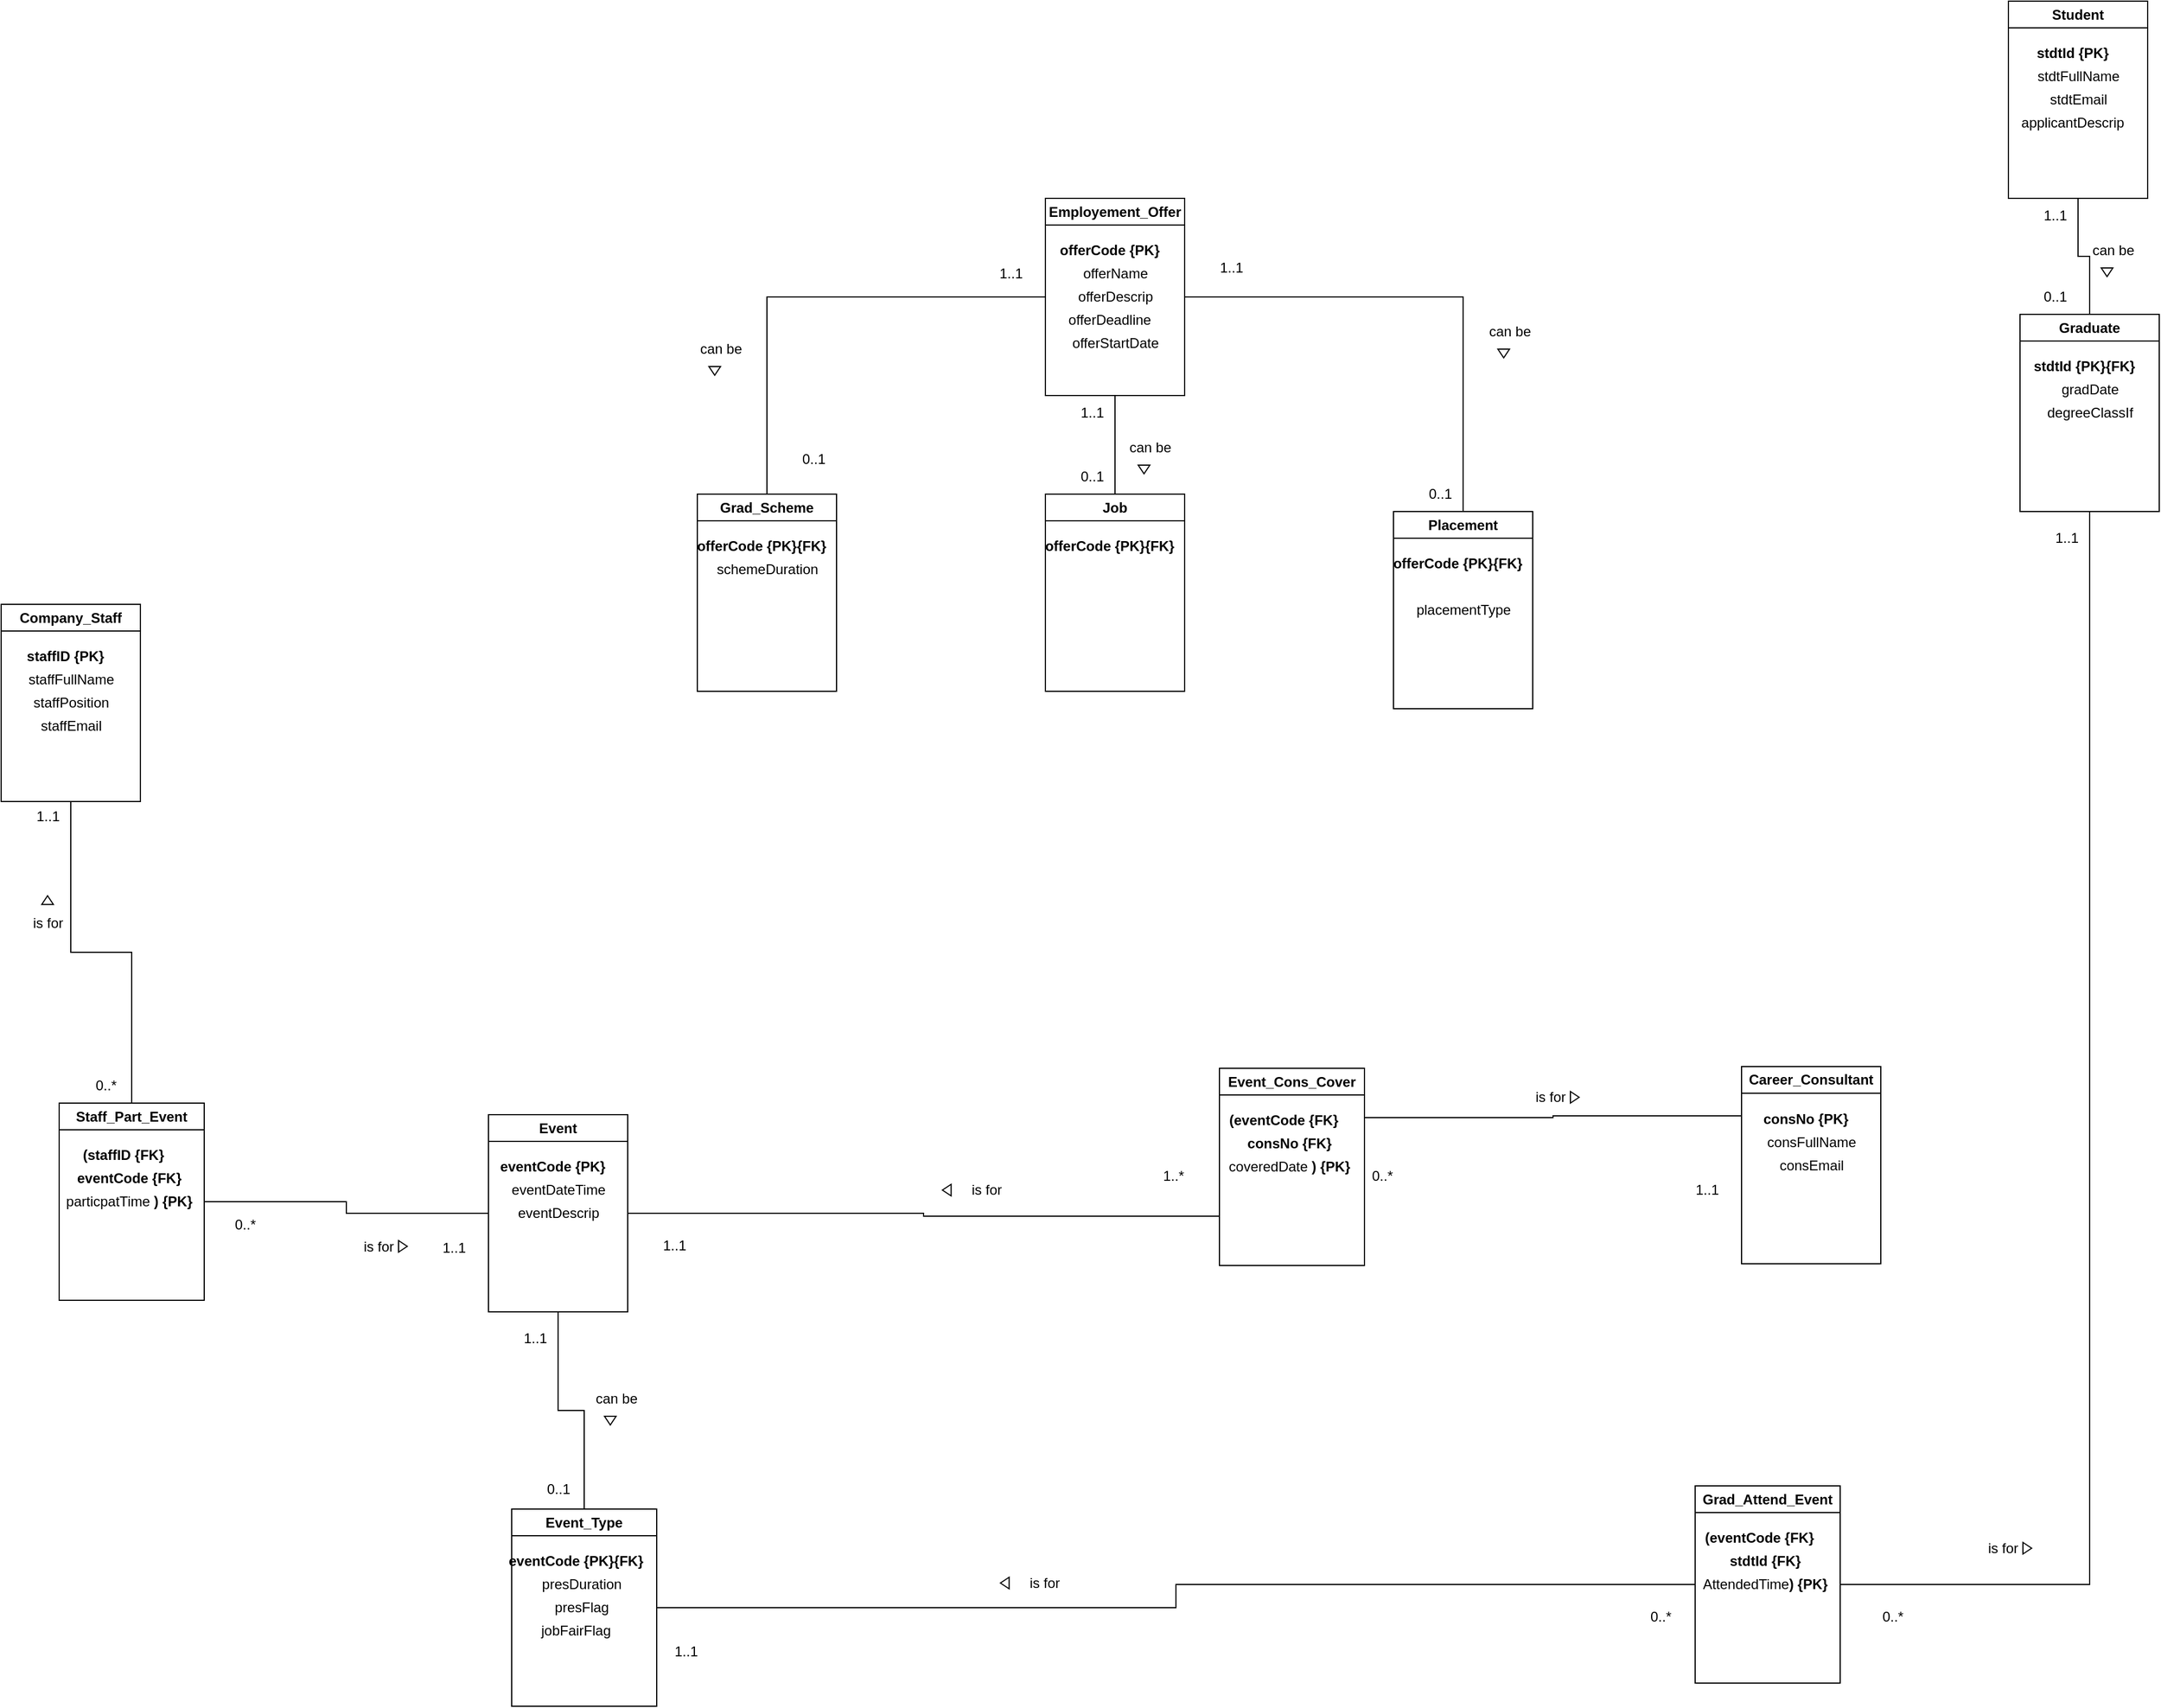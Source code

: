 <mxfile version="22.0.8" type="github">
  <diagram name="Page-1" id="ZAr_GPmGQVrzsvk-o8Pz">
    <mxGraphModel dx="3232" dy="817" grid="1" gridSize="10" guides="1" tooltips="1" connect="1" arrows="1" fold="1" page="1" pageScale="1" pageWidth="850" pageHeight="1100" math="0" shadow="0">
      <root>
        <mxCell id="0" />
        <mxCell id="1" parent="0" />
        <mxCell id="DEqithjVgVx6LrZr1O4x-13" style="edgeStyle=orthogonalEdgeStyle;rounded=0;orthogonalLoop=1;jettySize=auto;html=1;exitX=0.5;exitY=1;exitDx=0;exitDy=0;entryX=0.5;entryY=0;entryDx=0;entryDy=0;endArrow=none;endFill=0;jumpStyle=arc;" edge="1" parent="1" source="DEqithjVgVx6LrZr1O4x-1" target="DEqithjVgVx6LrZr1O4x-8">
          <mxGeometry relative="1" as="geometry" />
        </mxCell>
        <mxCell id="DEqithjVgVx6LrZr1O4x-1" value="Student" style="swimlane;whiteSpace=wrap;html=1;" vertex="1" parent="1">
          <mxGeometry x="690" y="40" width="120" height="170" as="geometry" />
        </mxCell>
        <mxCell id="DEqithjVgVx6LrZr1O4x-2" value="&lt;b&gt;stdtId {PK}&lt;/b&gt;" style="text;html=1;align=center;verticalAlign=middle;resizable=0;points=[];autosize=1;strokeColor=none;fillColor=none;" vertex="1" parent="DEqithjVgVx6LrZr1O4x-1">
          <mxGeometry x="10" y="30" width="90" height="30" as="geometry" />
        </mxCell>
        <mxCell id="DEqithjVgVx6LrZr1O4x-3" value="stdtFullName" style="text;html=1;align=center;verticalAlign=middle;resizable=0;points=[];autosize=1;strokeColor=none;fillColor=none;" vertex="1" parent="DEqithjVgVx6LrZr1O4x-1">
          <mxGeometry x="15" y="50" width="90" height="30" as="geometry" />
        </mxCell>
        <mxCell id="DEqithjVgVx6LrZr1O4x-4" value="stdtEmail" style="text;html=1;align=center;verticalAlign=middle;resizable=0;points=[];autosize=1;strokeColor=none;fillColor=none;" vertex="1" parent="DEqithjVgVx6LrZr1O4x-1">
          <mxGeometry x="25" y="70" width="70" height="30" as="geometry" />
        </mxCell>
        <mxCell id="DEqithjVgVx6LrZr1O4x-5" value="applicantDescrip" style="text;html=1;align=center;verticalAlign=middle;resizable=0;points=[];autosize=1;strokeColor=none;fillColor=none;" vertex="1" parent="DEqithjVgVx6LrZr1O4x-1">
          <mxGeometry y="90" width="110" height="30" as="geometry" />
        </mxCell>
        <mxCell id="DEqithjVgVx6LrZr1O4x-8" value="Graduate" style="swimlane;whiteSpace=wrap;html=1;" vertex="1" parent="1">
          <mxGeometry x="700" y="310" width="120" height="170" as="geometry" />
        </mxCell>
        <mxCell id="DEqithjVgVx6LrZr1O4x-9" value="&lt;b&gt;stdtId {PK}{FK}&lt;/b&gt;" style="text;html=1;align=center;verticalAlign=middle;resizable=0;points=[];autosize=1;strokeColor=none;fillColor=none;" vertex="1" parent="DEqithjVgVx6LrZr1O4x-8">
          <mxGeometry y="30" width="110" height="30" as="geometry" />
        </mxCell>
        <mxCell id="DEqithjVgVx6LrZr1O4x-10" value="gradDate" style="text;html=1;align=center;verticalAlign=middle;resizable=0;points=[];autosize=1;strokeColor=none;fillColor=none;" vertex="1" parent="DEqithjVgVx6LrZr1O4x-8">
          <mxGeometry x="25" y="50" width="70" height="30" as="geometry" />
        </mxCell>
        <mxCell id="DEqithjVgVx6LrZr1O4x-11" value="degreeClassIf" style="text;html=1;align=center;verticalAlign=middle;resizable=0;points=[];autosize=1;strokeColor=none;fillColor=none;" vertex="1" parent="DEqithjVgVx6LrZr1O4x-8">
          <mxGeometry x="10" y="70" width="100" height="30" as="geometry" />
        </mxCell>
        <mxCell id="DEqithjVgVx6LrZr1O4x-14" value="" style="triangle;whiteSpace=wrap;html=1;direction=south;" vertex="1" parent="1">
          <mxGeometry x="770" y="270" width="10" height="7.5" as="geometry" />
        </mxCell>
        <mxCell id="DEqithjVgVx6LrZr1O4x-15" value="can be" style="text;html=1;align=center;verticalAlign=middle;resizable=0;points=[];autosize=1;strokeColor=none;fillColor=none;rotation=0;" vertex="1" parent="1">
          <mxGeometry x="750" y="240" width="60" height="30" as="geometry" />
        </mxCell>
        <mxCell id="DEqithjVgVx6LrZr1O4x-17" value="1..1" style="text;html=1;align=center;verticalAlign=middle;resizable=0;points=[];autosize=1;strokeColor=none;fillColor=none;" vertex="1" parent="1">
          <mxGeometry x="710" y="210" width="40" height="30" as="geometry" />
        </mxCell>
        <mxCell id="DEqithjVgVx6LrZr1O4x-18" value="0..1" style="text;html=1;align=center;verticalAlign=middle;resizable=0;points=[];autosize=1;strokeColor=none;fillColor=none;" vertex="1" parent="1">
          <mxGeometry x="710" y="280" width="40" height="30" as="geometry" />
        </mxCell>
        <mxCell id="DEqithjVgVx6LrZr1O4x-39" style="edgeStyle=orthogonalEdgeStyle;rounded=0;orthogonalLoop=1;jettySize=auto;html=1;exitX=0;exitY=0.5;exitDx=0;exitDy=0;entryX=0.5;entryY=0;entryDx=0;entryDy=0;endArrow=none;endFill=0;jumpStyle=arc;" edge="1" parent="1" source="DEqithjVgVx6LrZr1O4x-19" target="DEqithjVgVx6LrZr1O4x-24">
          <mxGeometry relative="1" as="geometry" />
        </mxCell>
        <mxCell id="DEqithjVgVx6LrZr1O4x-40" style="edgeStyle=orthogonalEdgeStyle;rounded=0;orthogonalLoop=1;jettySize=auto;html=1;exitX=0.5;exitY=1;exitDx=0;exitDy=0;entryX=0.5;entryY=0;entryDx=0;entryDy=0;endArrow=none;endFill=0;jumpStyle=arc;" edge="1" parent="1" source="DEqithjVgVx6LrZr1O4x-19" target="DEqithjVgVx6LrZr1O4x-29">
          <mxGeometry relative="1" as="geometry" />
        </mxCell>
        <mxCell id="DEqithjVgVx6LrZr1O4x-41" style="edgeStyle=orthogonalEdgeStyle;rounded=0;orthogonalLoop=1;jettySize=auto;html=1;exitX=1;exitY=0.5;exitDx=0;exitDy=0;entryX=0.5;entryY=0;entryDx=0;entryDy=0;endArrow=none;endFill=0;jumpStyle=arc;" edge="1" parent="1" source="DEqithjVgVx6LrZr1O4x-19" target="DEqithjVgVx6LrZr1O4x-34">
          <mxGeometry relative="1" as="geometry" />
        </mxCell>
        <mxCell id="DEqithjVgVx6LrZr1O4x-19" value="Employement_Offer" style="swimlane;whiteSpace=wrap;html=1;" vertex="1" parent="1">
          <mxGeometry x="-140" y="210" width="120" height="170" as="geometry" />
        </mxCell>
        <mxCell id="DEqithjVgVx6LrZr1O4x-20" value="&lt;b&gt;offerCode {PK}&lt;/b&gt;" style="text;html=1;align=center;verticalAlign=middle;resizable=0;points=[];autosize=1;strokeColor=none;fillColor=none;" vertex="1" parent="DEqithjVgVx6LrZr1O4x-19">
          <mxGeometry y="30" width="110" height="30" as="geometry" />
        </mxCell>
        <mxCell id="DEqithjVgVx6LrZr1O4x-21" value="offerName" style="text;html=1;align=center;verticalAlign=middle;resizable=0;points=[];autosize=1;strokeColor=none;fillColor=none;" vertex="1" parent="DEqithjVgVx6LrZr1O4x-19">
          <mxGeometry x="20" y="50" width="80" height="30" as="geometry" />
        </mxCell>
        <mxCell id="DEqithjVgVx6LrZr1O4x-22" value="offerDescrip" style="text;html=1;align=center;verticalAlign=middle;resizable=0;points=[];autosize=1;strokeColor=none;fillColor=none;" vertex="1" parent="DEqithjVgVx6LrZr1O4x-19">
          <mxGeometry x="15" y="70" width="90" height="30" as="geometry" />
        </mxCell>
        <mxCell id="DEqithjVgVx6LrZr1O4x-23" value="offerDeadline" style="text;html=1;align=center;verticalAlign=middle;resizable=0;points=[];autosize=1;strokeColor=none;fillColor=none;" vertex="1" parent="DEqithjVgVx6LrZr1O4x-19">
          <mxGeometry x="10" y="90" width="90" height="30" as="geometry" />
        </mxCell>
        <mxCell id="DEqithjVgVx6LrZr1O4x-42" value="offerStartDate" style="text;html=1;align=center;verticalAlign=middle;resizable=0;points=[];autosize=1;strokeColor=none;fillColor=none;" vertex="1" parent="DEqithjVgVx6LrZr1O4x-19">
          <mxGeometry x="10" y="110" width="100" height="30" as="geometry" />
        </mxCell>
        <mxCell id="DEqithjVgVx6LrZr1O4x-24" value="Grad_Scheme" style="swimlane;whiteSpace=wrap;html=1;" vertex="1" parent="1">
          <mxGeometry x="-440" y="465" width="120" height="170" as="geometry" />
        </mxCell>
        <mxCell id="DEqithjVgVx6LrZr1O4x-25" value="&lt;b style=&quot;border-color: var(--border-color);&quot;&gt;offerCode {PK}{FK}&lt;/b&gt;" style="text;html=1;align=center;verticalAlign=middle;resizable=0;points=[];autosize=1;strokeColor=none;fillColor=none;" vertex="1" parent="DEqithjVgVx6LrZr1O4x-24">
          <mxGeometry x="-10" y="30" width="130" height="30" as="geometry" />
        </mxCell>
        <mxCell id="DEqithjVgVx6LrZr1O4x-26" value="schemeDuration" style="text;html=1;align=center;verticalAlign=middle;resizable=0;points=[];autosize=1;strokeColor=none;fillColor=none;" vertex="1" parent="DEqithjVgVx6LrZr1O4x-24">
          <mxGeometry x="5" y="50" width="110" height="30" as="geometry" />
        </mxCell>
        <mxCell id="DEqithjVgVx6LrZr1O4x-29" value="Job" style="swimlane;whiteSpace=wrap;html=1;" vertex="1" parent="1">
          <mxGeometry x="-140" y="465" width="120" height="170" as="geometry" />
        </mxCell>
        <mxCell id="DEqithjVgVx6LrZr1O4x-30" value="&lt;b style=&quot;border-color: var(--border-color);&quot;&gt;offerCode {PK}{FK}&lt;/b&gt;" style="text;html=1;align=center;verticalAlign=middle;resizable=0;points=[];autosize=1;strokeColor=none;fillColor=none;" vertex="1" parent="DEqithjVgVx6LrZr1O4x-29">
          <mxGeometry x="-10" y="30" width="130" height="30" as="geometry" />
        </mxCell>
        <mxCell id="DEqithjVgVx6LrZr1O4x-34" value="Placement" style="swimlane;whiteSpace=wrap;html=1;" vertex="1" parent="1">
          <mxGeometry x="160" y="480" width="120" height="170" as="geometry" />
        </mxCell>
        <mxCell id="DEqithjVgVx6LrZr1O4x-35" value="&lt;b style=&quot;border-color: var(--border-color);&quot;&gt;offerCode {PK}{FK}&lt;/b&gt;" style="text;html=1;align=center;verticalAlign=middle;resizable=0;points=[];autosize=1;strokeColor=none;fillColor=none;" vertex="1" parent="DEqithjVgVx6LrZr1O4x-34">
          <mxGeometry x="-10" y="30" width="130" height="30" as="geometry" />
        </mxCell>
        <mxCell id="DEqithjVgVx6LrZr1O4x-37" value="placementType" style="text;html=1;align=center;verticalAlign=middle;resizable=0;points=[];autosize=1;strokeColor=none;fillColor=none;" vertex="1" parent="DEqithjVgVx6LrZr1O4x-34">
          <mxGeometry x="10" y="70" width="100" height="30" as="geometry" />
        </mxCell>
        <mxCell id="DEqithjVgVx6LrZr1O4x-43" value="" style="triangle;whiteSpace=wrap;html=1;direction=south;" vertex="1" parent="1">
          <mxGeometry x="250" y="340" width="10" height="7.5" as="geometry" />
        </mxCell>
        <mxCell id="DEqithjVgVx6LrZr1O4x-44" value="can be" style="text;html=1;align=center;verticalAlign=middle;resizable=0;points=[];autosize=1;strokeColor=none;fillColor=none;rotation=0;" vertex="1" parent="1">
          <mxGeometry x="230" y="310" width="60" height="30" as="geometry" />
        </mxCell>
        <mxCell id="DEqithjVgVx6LrZr1O4x-45" value="" style="triangle;whiteSpace=wrap;html=1;direction=south;" vertex="1" parent="1">
          <mxGeometry x="-430" y="355" width="10" height="7.5" as="geometry" />
        </mxCell>
        <mxCell id="DEqithjVgVx6LrZr1O4x-46" value="can be" style="text;html=1;align=center;verticalAlign=middle;resizable=0;points=[];autosize=1;strokeColor=none;fillColor=none;rotation=0;" vertex="1" parent="1">
          <mxGeometry x="-450" y="325" width="60" height="30" as="geometry" />
        </mxCell>
        <mxCell id="DEqithjVgVx6LrZr1O4x-47" value="" style="triangle;whiteSpace=wrap;html=1;direction=south;" vertex="1" parent="1">
          <mxGeometry x="-60" y="440" width="10" height="7.5" as="geometry" />
        </mxCell>
        <mxCell id="DEqithjVgVx6LrZr1O4x-48" value="can be" style="text;html=1;align=center;verticalAlign=middle;resizable=0;points=[];autosize=1;strokeColor=none;fillColor=none;rotation=0;" vertex="1" parent="1">
          <mxGeometry x="-80" y="410" width="60" height="30" as="geometry" />
        </mxCell>
        <mxCell id="DEqithjVgVx6LrZr1O4x-49" value="1..1" style="text;html=1;align=center;verticalAlign=middle;resizable=0;points=[];autosize=1;strokeColor=none;fillColor=none;" vertex="1" parent="1">
          <mxGeometry y="255" width="40" height="30" as="geometry" />
        </mxCell>
        <mxCell id="DEqithjVgVx6LrZr1O4x-50" value="0..1" style="text;html=1;align=center;verticalAlign=middle;resizable=0;points=[];autosize=1;strokeColor=none;fillColor=none;" vertex="1" parent="1">
          <mxGeometry x="180" y="450" width="40" height="30" as="geometry" />
        </mxCell>
        <mxCell id="DEqithjVgVx6LrZr1O4x-51" value="0..1" style="text;html=1;align=center;verticalAlign=middle;resizable=0;points=[];autosize=1;strokeColor=none;fillColor=none;" vertex="1" parent="1">
          <mxGeometry x="-120" y="435" width="40" height="30" as="geometry" />
        </mxCell>
        <mxCell id="DEqithjVgVx6LrZr1O4x-53" value="1..1" style="text;html=1;align=center;verticalAlign=middle;resizable=0;points=[];autosize=1;strokeColor=none;fillColor=none;" vertex="1" parent="1">
          <mxGeometry x="-120" y="380" width="40" height="30" as="geometry" />
        </mxCell>
        <mxCell id="DEqithjVgVx6LrZr1O4x-54" value="0..1" style="text;html=1;align=center;verticalAlign=middle;resizable=0;points=[];autosize=1;strokeColor=none;fillColor=none;" vertex="1" parent="1">
          <mxGeometry x="-360" y="420" width="40" height="30" as="geometry" />
        </mxCell>
        <mxCell id="DEqithjVgVx6LrZr1O4x-55" value="1..1" style="text;html=1;align=center;verticalAlign=middle;resizable=0;points=[];autosize=1;strokeColor=none;fillColor=none;" vertex="1" parent="1">
          <mxGeometry x="-190" y="260" width="40" height="30" as="geometry" />
        </mxCell>
        <mxCell id="DEqithjVgVx6LrZr1O4x-74" style="edgeStyle=orthogonalEdgeStyle;rounded=0;orthogonalLoop=1;jettySize=auto;html=1;exitX=0.5;exitY=1;exitDx=0;exitDy=0;jumpStyle=arc;endArrow=none;endFill=0;" edge="1" parent="1" source="DEqithjVgVx6LrZr1O4x-56" target="DEqithjVgVx6LrZr1O4x-68">
          <mxGeometry relative="1" as="geometry" />
        </mxCell>
        <mxCell id="DEqithjVgVx6LrZr1O4x-127" style="edgeStyle=orthogonalEdgeStyle;rounded=0;orthogonalLoop=1;jettySize=auto;html=1;exitX=1;exitY=0.5;exitDx=0;exitDy=0;entryX=0;entryY=0.75;entryDx=0;entryDy=0;endArrow=none;endFill=0;jumpStyle=arc;" edge="1" parent="1" source="DEqithjVgVx6LrZr1O4x-56" target="DEqithjVgVx6LrZr1O4x-119">
          <mxGeometry relative="1" as="geometry" />
        </mxCell>
        <mxCell id="DEqithjVgVx6LrZr1O4x-56" value="Event" style="swimlane;whiteSpace=wrap;html=1;" vertex="1" parent="1">
          <mxGeometry x="-620" y="1000" width="120" height="170" as="geometry" />
        </mxCell>
        <mxCell id="DEqithjVgVx6LrZr1O4x-57" value="&lt;b&gt;eventCode {PK}&lt;/b&gt;" style="text;html=1;align=center;verticalAlign=middle;resizable=0;points=[];autosize=1;strokeColor=none;fillColor=none;" vertex="1" parent="DEqithjVgVx6LrZr1O4x-56">
          <mxGeometry y="30" width="110" height="30" as="geometry" />
        </mxCell>
        <mxCell id="DEqithjVgVx6LrZr1O4x-58" value="eventDateTime" style="text;html=1;align=center;verticalAlign=middle;resizable=0;points=[];autosize=1;strokeColor=none;fillColor=none;" vertex="1" parent="DEqithjVgVx6LrZr1O4x-56">
          <mxGeometry x="10" y="50" width="100" height="30" as="geometry" />
        </mxCell>
        <mxCell id="DEqithjVgVx6LrZr1O4x-59" value="eventDescrip" style="text;html=1;align=center;verticalAlign=middle;resizable=0;points=[];autosize=1;strokeColor=none;fillColor=none;" vertex="1" parent="DEqithjVgVx6LrZr1O4x-56">
          <mxGeometry x="15" y="70" width="90" height="30" as="geometry" />
        </mxCell>
        <mxCell id="DEqithjVgVx6LrZr1O4x-85" style="edgeStyle=orthogonalEdgeStyle;rounded=0;orthogonalLoop=1;jettySize=auto;html=1;exitX=1;exitY=0.5;exitDx=0;exitDy=0;entryX=0;entryY=0.5;entryDx=0;entryDy=0;endArrow=none;endFill=0;jumpStyle=arc;" edge="1" parent="1" source="DEqithjVgVx6LrZr1O4x-68" target="DEqithjVgVx6LrZr1O4x-79">
          <mxGeometry relative="1" as="geometry" />
        </mxCell>
        <mxCell id="DEqithjVgVx6LrZr1O4x-68" value="Event_Type" style="swimlane;whiteSpace=wrap;html=1;" vertex="1" parent="1">
          <mxGeometry x="-600" y="1340" width="125" height="170" as="geometry" />
        </mxCell>
        <mxCell id="DEqithjVgVx6LrZr1O4x-69" value="&lt;b&gt;eventCode {PK}{FK}&lt;/b&gt;" style="text;html=1;align=center;verticalAlign=middle;resizable=0;points=[];autosize=1;strokeColor=none;fillColor=none;" vertex="1" parent="DEqithjVgVx6LrZr1O4x-68">
          <mxGeometry x="-15" y="30" width="140" height="30" as="geometry" />
        </mxCell>
        <mxCell id="DEqithjVgVx6LrZr1O4x-70" value="presDuration" style="text;html=1;align=center;verticalAlign=middle;resizable=0;points=[];autosize=1;strokeColor=none;fillColor=none;" vertex="1" parent="DEqithjVgVx6LrZr1O4x-68">
          <mxGeometry x="15" y="50" width="90" height="30" as="geometry" />
        </mxCell>
        <mxCell id="DEqithjVgVx6LrZr1O4x-71" value="presFlag" style="text;html=1;align=center;verticalAlign=middle;resizable=0;points=[];autosize=1;strokeColor=none;fillColor=none;" vertex="1" parent="DEqithjVgVx6LrZr1O4x-68">
          <mxGeometry x="25" y="70" width="70" height="30" as="geometry" />
        </mxCell>
        <mxCell id="DEqithjVgVx6LrZr1O4x-72" value="jobFairFlag" style="text;html=1;align=center;verticalAlign=middle;resizable=0;points=[];autosize=1;strokeColor=none;fillColor=none;" vertex="1" parent="DEqithjVgVx6LrZr1O4x-68">
          <mxGeometry x="15" y="90" width="80" height="30" as="geometry" />
        </mxCell>
        <mxCell id="DEqithjVgVx6LrZr1O4x-75" value="" style="triangle;whiteSpace=wrap;html=1;direction=south;" vertex="1" parent="1">
          <mxGeometry x="-520" y="1260" width="10" height="7.5" as="geometry" />
        </mxCell>
        <mxCell id="DEqithjVgVx6LrZr1O4x-76" value="can be" style="text;html=1;align=center;verticalAlign=middle;resizable=0;points=[];autosize=1;strokeColor=none;fillColor=none;rotation=0;" vertex="1" parent="1">
          <mxGeometry x="-540" y="1230" width="60" height="30" as="geometry" />
        </mxCell>
        <mxCell id="DEqithjVgVx6LrZr1O4x-77" value="1..1" style="text;html=1;align=center;verticalAlign=middle;resizable=0;points=[];autosize=1;strokeColor=none;fillColor=none;" vertex="1" parent="1">
          <mxGeometry x="-600" y="1178" width="40" height="30" as="geometry" />
        </mxCell>
        <mxCell id="DEqithjVgVx6LrZr1O4x-78" value="0..1" style="text;html=1;align=center;verticalAlign=middle;resizable=0;points=[];autosize=1;strokeColor=none;fillColor=none;" vertex="1" parent="1">
          <mxGeometry x="-580" y="1308" width="40" height="30" as="geometry" />
        </mxCell>
        <mxCell id="DEqithjVgVx6LrZr1O4x-84" style="edgeStyle=orthogonalEdgeStyle;rounded=0;orthogonalLoop=1;jettySize=auto;html=1;entryX=0.5;entryY=1;entryDx=0;entryDy=0;endArrow=none;endFill=0;jumpStyle=arc;" edge="1" parent="1" source="DEqithjVgVx6LrZr1O4x-79" target="DEqithjVgVx6LrZr1O4x-8">
          <mxGeometry relative="1" as="geometry" />
        </mxCell>
        <mxCell id="DEqithjVgVx6LrZr1O4x-79" value="Grad_Attend_Event" style="swimlane;whiteSpace=wrap;html=1;" vertex="1" parent="1">
          <mxGeometry x="420" y="1320" width="125" height="170" as="geometry" />
        </mxCell>
        <mxCell id="DEqithjVgVx6LrZr1O4x-80" value="&lt;b&gt;(eventCode {FK}&lt;/b&gt;" style="text;html=1;align=center;verticalAlign=middle;resizable=0;points=[];autosize=1;strokeColor=none;fillColor=none;" vertex="1" parent="DEqithjVgVx6LrZr1O4x-79">
          <mxGeometry x="-5" y="30" width="120" height="30" as="geometry" />
        </mxCell>
        <mxCell id="DEqithjVgVx6LrZr1O4x-81" value="&lt;b style=&quot;border-color: var(--border-color);&quot;&gt;stdtId {FK}&lt;/b&gt;" style="text;html=1;align=center;verticalAlign=middle;resizable=0;points=[];autosize=1;strokeColor=none;fillColor=none;" vertex="1" parent="DEqithjVgVx6LrZr1O4x-79">
          <mxGeometry x="20" y="50" width="80" height="30" as="geometry" />
        </mxCell>
        <mxCell id="DEqithjVgVx6LrZr1O4x-82" value="AttendedTime&lt;b&gt;) {PK}&lt;/b&gt;" style="text;html=1;align=center;verticalAlign=middle;resizable=0;points=[];autosize=1;strokeColor=none;fillColor=none;" vertex="1" parent="DEqithjVgVx6LrZr1O4x-79">
          <mxGeometry x="-5" y="70" width="130" height="30" as="geometry" />
        </mxCell>
        <mxCell id="DEqithjVgVx6LrZr1O4x-86" value="1..1" style="text;html=1;align=center;verticalAlign=middle;resizable=0;points=[];autosize=1;strokeColor=none;fillColor=none;" vertex="1" parent="1">
          <mxGeometry x="-470" y="1448" width="40" height="30" as="geometry" />
        </mxCell>
        <mxCell id="DEqithjVgVx6LrZr1O4x-87" value="0..*" style="text;html=1;align=center;verticalAlign=middle;resizable=0;points=[];autosize=1;strokeColor=none;fillColor=none;" vertex="1" parent="1">
          <mxGeometry x="370" y="1418" width="40" height="30" as="geometry" />
        </mxCell>
        <mxCell id="DEqithjVgVx6LrZr1O4x-88" value="0..*" style="text;html=1;align=center;verticalAlign=middle;resizable=0;points=[];autosize=1;strokeColor=none;fillColor=none;" vertex="1" parent="1">
          <mxGeometry x="570" y="1418" width="40" height="30" as="geometry" />
        </mxCell>
        <mxCell id="DEqithjVgVx6LrZr1O4x-89" value="1..1" style="text;html=1;align=center;verticalAlign=middle;resizable=0;points=[];autosize=1;strokeColor=none;fillColor=none;" vertex="1" parent="1">
          <mxGeometry x="720" y="488" width="40" height="30" as="geometry" />
        </mxCell>
        <mxCell id="DEqithjVgVx6LrZr1O4x-90" value="" style="triangle;whiteSpace=wrap;html=1;direction=west;" vertex="1" parent="1">
          <mxGeometry x="-178.75" y="1398.75" width="7.5" height="10" as="geometry" />
        </mxCell>
        <mxCell id="DEqithjVgVx6LrZr1O4x-91" value="is for" style="text;html=1;align=center;verticalAlign=middle;resizable=0;points=[];autosize=1;strokeColor=none;fillColor=none;rotation=0;" vertex="1" parent="1">
          <mxGeometry x="-166.25" y="1388.75" width="50" height="30" as="geometry" />
        </mxCell>
        <mxCell id="DEqithjVgVx6LrZr1O4x-92" value="is for" style="text;html=1;align=center;verticalAlign=middle;resizable=0;points=[];autosize=1;strokeColor=none;fillColor=none;rotation=0;" vertex="1" parent="1">
          <mxGeometry x="660" y="1358.75" width="50" height="30" as="geometry" />
        </mxCell>
        <mxCell id="DEqithjVgVx6LrZr1O4x-93" value="" style="triangle;whiteSpace=wrap;html=1;direction=east;" vertex="1" parent="1">
          <mxGeometry x="702.5" y="1368.75" width="7.5" height="10" as="geometry" />
        </mxCell>
        <mxCell id="DEqithjVgVx6LrZr1O4x-94" value="Company_Staff" style="swimlane;whiteSpace=wrap;html=1;" vertex="1" parent="1">
          <mxGeometry x="-1040" y="560" width="120" height="170" as="geometry" />
        </mxCell>
        <mxCell id="DEqithjVgVx6LrZr1O4x-95" value="&lt;b&gt;staffID {PK}&lt;/b&gt;" style="text;html=1;align=center;verticalAlign=middle;resizable=0;points=[];autosize=1;strokeColor=none;fillColor=none;" vertex="1" parent="DEqithjVgVx6LrZr1O4x-94">
          <mxGeometry x="10" y="30" width="90" height="30" as="geometry" />
        </mxCell>
        <mxCell id="DEqithjVgVx6LrZr1O4x-96" value="staffFullName" style="text;html=1;align=center;verticalAlign=middle;resizable=0;points=[];autosize=1;strokeColor=none;fillColor=none;" vertex="1" parent="DEqithjVgVx6LrZr1O4x-94">
          <mxGeometry x="10" y="50" width="100" height="30" as="geometry" />
        </mxCell>
        <mxCell id="DEqithjVgVx6LrZr1O4x-97" value="staffPosition" style="text;html=1;align=center;verticalAlign=middle;resizable=0;points=[];autosize=1;strokeColor=none;fillColor=none;" vertex="1" parent="DEqithjVgVx6LrZr1O4x-94">
          <mxGeometry x="15" y="70" width="90" height="30" as="geometry" />
        </mxCell>
        <mxCell id="DEqithjVgVx6LrZr1O4x-98" value="staffEmail" style="text;html=1;align=center;verticalAlign=middle;resizable=0;points=[];autosize=1;strokeColor=none;fillColor=none;" vertex="1" parent="DEqithjVgVx6LrZr1O4x-94">
          <mxGeometry x="20" y="90" width="80" height="30" as="geometry" />
        </mxCell>
        <mxCell id="DEqithjVgVx6LrZr1O4x-104" style="edgeStyle=orthogonalEdgeStyle;rounded=0;orthogonalLoop=1;jettySize=auto;html=1;exitX=0.5;exitY=0;exitDx=0;exitDy=0;entryX=0.5;entryY=1;entryDx=0;entryDy=0;endArrow=none;endFill=0;jumpStyle=arc;" edge="1" parent="1" source="DEqithjVgVx6LrZr1O4x-99" target="DEqithjVgVx6LrZr1O4x-94">
          <mxGeometry relative="1" as="geometry" />
        </mxCell>
        <mxCell id="DEqithjVgVx6LrZr1O4x-99" value="Staff_Part_Event" style="swimlane;whiteSpace=wrap;html=1;startSize=23;" vertex="1" parent="1">
          <mxGeometry x="-990" y="990" width="125" height="170" as="geometry" />
        </mxCell>
        <mxCell id="DEqithjVgVx6LrZr1O4x-100" value="&lt;b&gt;(staffID {FK}&lt;/b&gt;" style="text;html=1;align=center;verticalAlign=middle;resizable=0;points=[];autosize=1;strokeColor=none;fillColor=none;" vertex="1" parent="DEqithjVgVx6LrZr1O4x-99">
          <mxGeometry x="10" y="30" width="90" height="30" as="geometry" />
        </mxCell>
        <mxCell id="DEqithjVgVx6LrZr1O4x-101" value="&lt;b&gt;eventCode {FK}&lt;/b&gt;" style="text;html=1;align=center;verticalAlign=middle;resizable=0;points=[];autosize=1;strokeColor=none;fillColor=none;" vertex="1" parent="DEqithjVgVx6LrZr1O4x-99">
          <mxGeometry x="5" y="50" width="110" height="30" as="geometry" />
        </mxCell>
        <mxCell id="DEqithjVgVx6LrZr1O4x-102" value="particpatTime &lt;b&gt;) {PK}&lt;/b&gt;" style="text;html=1;align=center;verticalAlign=middle;resizable=0;points=[];autosize=1;strokeColor=none;fillColor=none;" vertex="1" parent="DEqithjVgVx6LrZr1O4x-99">
          <mxGeometry x="-5" y="70" width="130" height="30" as="geometry" />
        </mxCell>
        <mxCell id="DEqithjVgVx6LrZr1O4x-105" style="edgeStyle=orthogonalEdgeStyle;rounded=0;orthogonalLoop=1;jettySize=auto;html=1;entryX=0;entryY=0.5;entryDx=0;entryDy=0;endArrow=none;endFill=0;jumpStyle=arc;" edge="1" parent="1" source="DEqithjVgVx6LrZr1O4x-102" target="DEqithjVgVx6LrZr1O4x-56">
          <mxGeometry relative="1" as="geometry" />
        </mxCell>
        <mxCell id="DEqithjVgVx6LrZr1O4x-106" value="1..1" style="text;html=1;align=center;verticalAlign=middle;resizable=0;points=[];autosize=1;strokeColor=none;fillColor=none;" vertex="1" parent="1">
          <mxGeometry x="-1020" y="728" width="40" height="30" as="geometry" />
        </mxCell>
        <mxCell id="DEqithjVgVx6LrZr1O4x-107" value="1..1" style="text;html=1;align=center;verticalAlign=middle;resizable=0;points=[];autosize=1;strokeColor=none;fillColor=none;" vertex="1" parent="1">
          <mxGeometry x="-670" y="1100" width="40" height="30" as="geometry" />
        </mxCell>
        <mxCell id="DEqithjVgVx6LrZr1O4x-108" value="0..*" style="text;html=1;align=center;verticalAlign=middle;resizable=0;points=[];autosize=1;strokeColor=none;fillColor=none;" vertex="1" parent="1">
          <mxGeometry x="-850" y="1080" width="40" height="30" as="geometry" />
        </mxCell>
        <mxCell id="DEqithjVgVx6LrZr1O4x-109" value="0..*" style="text;html=1;align=center;verticalAlign=middle;resizable=0;points=[];autosize=1;strokeColor=none;fillColor=none;" vertex="1" parent="1">
          <mxGeometry x="-970" y="960" width="40" height="30" as="geometry" />
        </mxCell>
        <mxCell id="DEqithjVgVx6LrZr1O4x-111" value="is for" style="text;html=1;align=center;verticalAlign=middle;resizable=0;points=[];autosize=1;strokeColor=none;fillColor=none;rotation=0;" vertex="1" parent="1">
          <mxGeometry x="-1025" y="820" width="50" height="30" as="geometry" />
        </mxCell>
        <mxCell id="DEqithjVgVx6LrZr1O4x-112" value="" style="triangle;whiteSpace=wrap;html=1;direction=north;" vertex="1" parent="1">
          <mxGeometry x="-1005" y="811.25" width="10" height="7.5" as="geometry" />
        </mxCell>
        <mxCell id="DEqithjVgVx6LrZr1O4x-113" value="is for" style="text;html=1;align=center;verticalAlign=middle;resizable=0;points=[];autosize=1;strokeColor=none;fillColor=none;rotation=0;" vertex="1" parent="1">
          <mxGeometry x="-740" y="1098.5" width="50" height="30" as="geometry" />
        </mxCell>
        <mxCell id="DEqithjVgVx6LrZr1O4x-114" value="" style="triangle;whiteSpace=wrap;html=1;direction=east;" vertex="1" parent="1">
          <mxGeometry x="-697.5" y="1108.5" width="7.5" height="10" as="geometry" />
        </mxCell>
        <mxCell id="DEqithjVgVx6LrZr1O4x-115" value="Career_Consultant" style="swimlane;whiteSpace=wrap;html=1;" vertex="1" parent="1">
          <mxGeometry x="460" y="958.5" width="120" height="170" as="geometry" />
        </mxCell>
        <mxCell id="DEqithjVgVx6LrZr1O4x-116" value="&lt;b&gt;consNo {PK}&lt;/b&gt;" style="text;html=1;align=center;verticalAlign=middle;resizable=0;points=[];autosize=1;strokeColor=none;fillColor=none;" vertex="1" parent="DEqithjVgVx6LrZr1O4x-115">
          <mxGeometry x="5" y="30" width="100" height="30" as="geometry" />
        </mxCell>
        <mxCell id="DEqithjVgVx6LrZr1O4x-117" value="consFullName" style="text;html=1;align=center;verticalAlign=middle;resizable=0;points=[];autosize=1;strokeColor=none;fillColor=none;" vertex="1" parent="DEqithjVgVx6LrZr1O4x-115">
          <mxGeometry x="10" y="50" width="100" height="30" as="geometry" />
        </mxCell>
        <mxCell id="DEqithjVgVx6LrZr1O4x-118" value="consEmail" style="text;html=1;align=center;verticalAlign=middle;resizable=0;points=[];autosize=1;strokeColor=none;fillColor=none;" vertex="1" parent="DEqithjVgVx6LrZr1O4x-115">
          <mxGeometry x="20" y="70" width="80" height="30" as="geometry" />
        </mxCell>
        <mxCell id="DEqithjVgVx6LrZr1O4x-129" style="edgeStyle=orthogonalEdgeStyle;rounded=0;orthogonalLoop=1;jettySize=auto;html=1;exitX=1;exitY=0.25;exitDx=0;exitDy=0;entryX=0;entryY=0.25;entryDx=0;entryDy=0;endArrow=none;endFill=0;jumpStyle=arc;" edge="1" parent="1" source="DEqithjVgVx6LrZr1O4x-119" target="DEqithjVgVx6LrZr1O4x-115">
          <mxGeometry relative="1" as="geometry" />
        </mxCell>
        <mxCell id="DEqithjVgVx6LrZr1O4x-119" value="Event_Cons_Cover" style="swimlane;whiteSpace=wrap;html=1;" vertex="1" parent="1">
          <mxGeometry x="10" y="960" width="125" height="170" as="geometry" />
        </mxCell>
        <mxCell id="DEqithjVgVx6LrZr1O4x-120" value="&lt;b&gt;(eventCode {FK}&lt;/b&gt;" style="text;html=1;align=center;verticalAlign=middle;resizable=0;points=[];autosize=1;strokeColor=none;fillColor=none;" vertex="1" parent="DEqithjVgVx6LrZr1O4x-119">
          <mxGeometry x="-5" y="30" width="120" height="30" as="geometry" />
        </mxCell>
        <mxCell id="DEqithjVgVx6LrZr1O4x-121" value="&lt;b&gt;consNo {FK}&lt;/b&gt;" style="text;html=1;align=center;verticalAlign=middle;resizable=0;points=[];autosize=1;strokeColor=none;fillColor=none;" vertex="1" parent="DEqithjVgVx6LrZr1O4x-119">
          <mxGeometry x="10" y="50" width="100" height="30" as="geometry" />
        </mxCell>
        <mxCell id="DEqithjVgVx6LrZr1O4x-122" value="coveredDate &lt;b&gt;) {PK}&lt;/b&gt;" style="text;html=1;align=center;verticalAlign=middle;resizable=0;points=[];autosize=1;strokeColor=none;fillColor=none;" vertex="1" parent="DEqithjVgVx6LrZr1O4x-119">
          <mxGeometry x="-5" y="70" width="130" height="30" as="geometry" />
        </mxCell>
        <mxCell id="DEqithjVgVx6LrZr1O4x-123" value="0..*" style="text;html=1;align=center;verticalAlign=middle;resizable=0;points=[];autosize=1;strokeColor=none;fillColor=none;" vertex="1" parent="1">
          <mxGeometry x="130" y="1038" width="40" height="30" as="geometry" />
        </mxCell>
        <mxCell id="DEqithjVgVx6LrZr1O4x-124" value="1..*" style="text;html=1;align=center;verticalAlign=middle;resizable=0;points=[];autosize=1;strokeColor=none;fillColor=none;" vertex="1" parent="1">
          <mxGeometry x="-50" y="1038" width="40" height="30" as="geometry" />
        </mxCell>
        <mxCell id="DEqithjVgVx6LrZr1O4x-125" value="1..1" style="text;html=1;align=center;verticalAlign=middle;resizable=0;points=[];autosize=1;strokeColor=none;fillColor=none;" vertex="1" parent="1">
          <mxGeometry x="-480" y="1098" width="40" height="30" as="geometry" />
        </mxCell>
        <mxCell id="DEqithjVgVx6LrZr1O4x-126" value="1..1" style="text;html=1;align=center;verticalAlign=middle;resizable=0;points=[];autosize=1;strokeColor=none;fillColor=none;" vertex="1" parent="1">
          <mxGeometry x="410" y="1050" width="40" height="30" as="geometry" />
        </mxCell>
        <mxCell id="DEqithjVgVx6LrZr1O4x-130" value="" style="triangle;whiteSpace=wrap;html=1;direction=west;" vertex="1" parent="1">
          <mxGeometry x="-228.75" y="1060" width="7.5" height="10" as="geometry" />
        </mxCell>
        <mxCell id="DEqithjVgVx6LrZr1O4x-131" value="is for" style="text;html=1;align=center;verticalAlign=middle;resizable=0;points=[];autosize=1;strokeColor=none;fillColor=none;rotation=0;" vertex="1" parent="1">
          <mxGeometry x="-216.25" y="1050" width="50" height="30" as="geometry" />
        </mxCell>
        <mxCell id="DEqithjVgVx6LrZr1O4x-132" value="is for" style="text;html=1;align=center;verticalAlign=middle;resizable=0;points=[];autosize=1;strokeColor=none;fillColor=none;rotation=0;" vertex="1" parent="1">
          <mxGeometry x="270" y="970" width="50" height="30" as="geometry" />
        </mxCell>
        <mxCell id="DEqithjVgVx6LrZr1O4x-133" value="" style="triangle;whiteSpace=wrap;html=1;direction=east;" vertex="1" parent="1">
          <mxGeometry x="312.5" y="980" width="7.5" height="10" as="geometry" />
        </mxCell>
      </root>
    </mxGraphModel>
  </diagram>
</mxfile>
